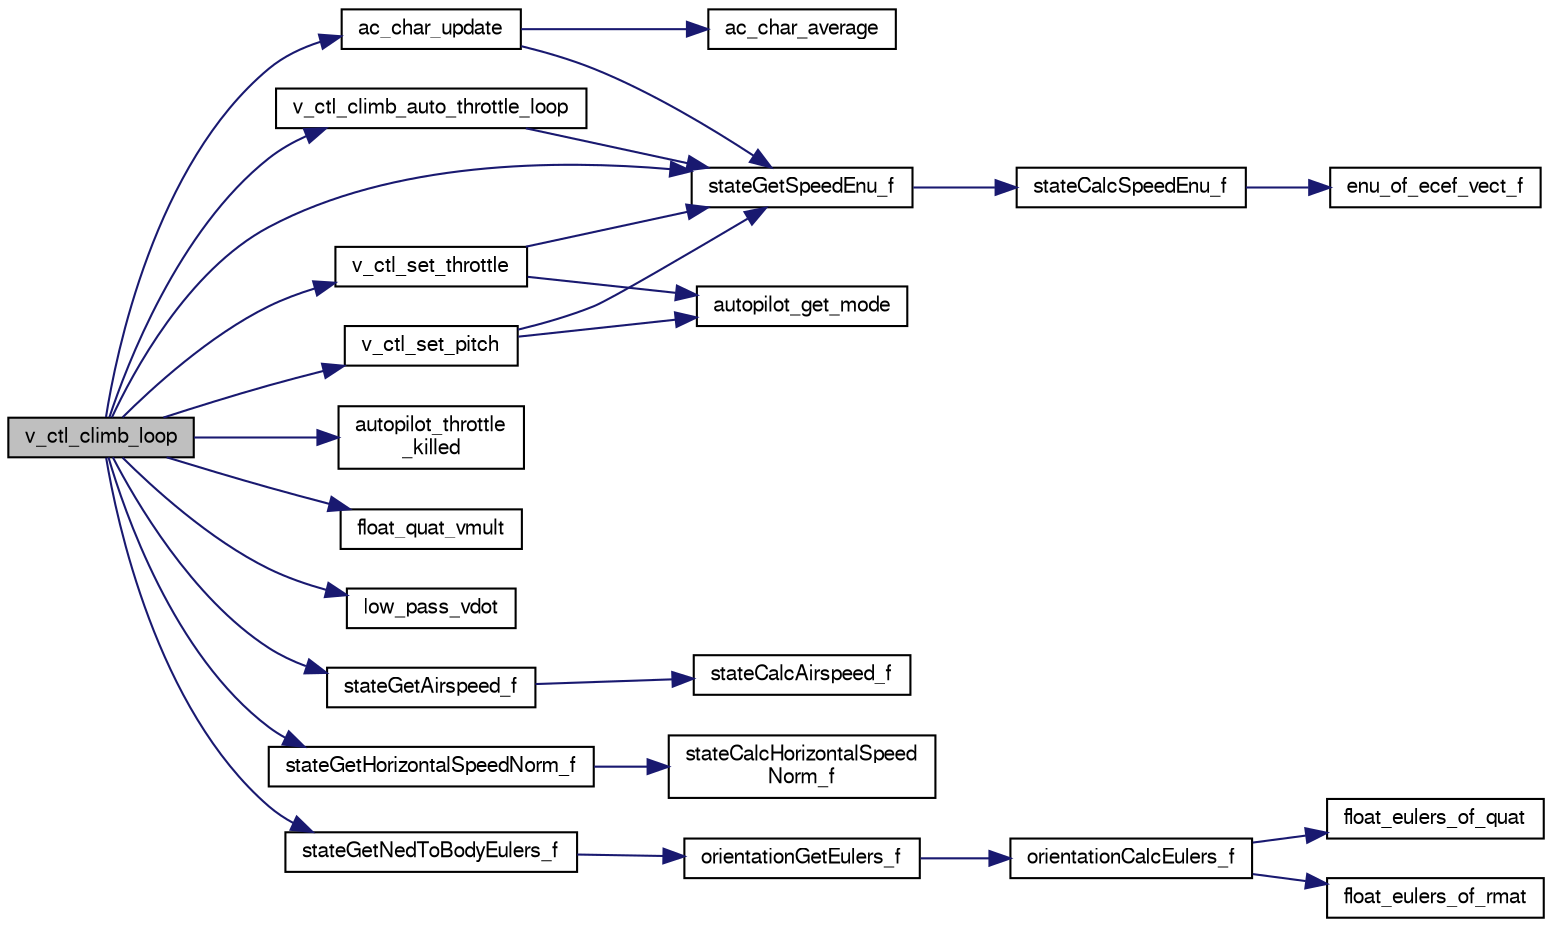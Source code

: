 digraph "v_ctl_climb_loop"
{
  edge [fontname="FreeSans",fontsize="10",labelfontname="FreeSans",labelfontsize="10"];
  node [fontname="FreeSans",fontsize="10",shape=record];
  rankdir="LR";
  Node1 [label="v_ctl_climb_loop",height=0.2,width=0.4,color="black", fillcolor="grey75", style="filled", fontcolor="black"];
  Node1 -> Node2 [color="midnightblue",fontsize="10",style="solid",fontname="FreeSans"];
  Node2 [label="ac_char_update",height=0.2,width=0.4,color="black", fillcolor="white", style="filled",URL="$energy__ctrl_8c.html#a1fca0891379c02432d10e73daef730d3"];
  Node2 -> Node3 [color="midnightblue",fontsize="10",style="solid",fontname="FreeSans"];
  Node3 [label="ac_char_average",height=0.2,width=0.4,color="black", fillcolor="white", style="filled",URL="$energy__ctrl_8c.html#a9972e848457f4634dbdd1e363fef9315"];
  Node2 -> Node4 [color="midnightblue",fontsize="10",style="solid",fontname="FreeSans"];
  Node4 [label="stateGetSpeedEnu_f",height=0.2,width=0.4,color="black", fillcolor="white", style="filled",URL="$group__state__velocity.html#ga8e7f86fe83bd1b767f9c5016ed245822",tooltip="Get ground speed in local ENU coordinates (float). "];
  Node4 -> Node5 [color="midnightblue",fontsize="10",style="solid",fontname="FreeSans"];
  Node5 [label="stateCalcSpeedEnu_f",height=0.2,width=0.4,color="black", fillcolor="white", style="filled",URL="$group__state__velocity.html#ga2f7eff6a1ac5d75adf7f70803be06483"];
  Node5 -> Node6 [color="midnightblue",fontsize="10",style="solid",fontname="FreeSans"];
  Node6 [label="enu_of_ecef_vect_f",height=0.2,width=0.4,color="black", fillcolor="white", style="filled",URL="$pprz__geodetic__float_8c.html#ac44c5ea35811dcd7f50fb3741d0c12ad"];
  Node1 -> Node7 [color="midnightblue",fontsize="10",style="solid",fontname="FreeSans"];
  Node7 [label="autopilot_throttle\l_killed",height=0.2,width=0.4,color="black", fillcolor="white", style="filled",URL="$autopilot_8c.html#ad0636a1ccc27b07219072341aec524d8",tooltip="get kill status "];
  Node1 -> Node8 [color="midnightblue",fontsize="10",style="solid",fontname="FreeSans"];
  Node8 [label="float_quat_vmult",height=0.2,width=0.4,color="black", fillcolor="white", style="filled",URL="$group__math__algebra__float.html#gaba11f83e0b801a4b10a5f4b417eca171",tooltip="rotate 3D vector by quaternion. "];
  Node1 -> Node9 [color="midnightblue",fontsize="10",style="solid",fontname="FreeSans"];
  Node9 [label="low_pass_vdot",height=0.2,width=0.4,color="black", fillcolor="white", style="filled",URL="$energy__ctrl_8c.html#ad583c655b2e3c499eb34f7e93e4cb1b1"];
  Node1 -> Node10 [color="midnightblue",fontsize="10",style="solid",fontname="FreeSans"];
  Node10 [label="stateGetAirspeed_f",height=0.2,width=0.4,color="black", fillcolor="white", style="filled",URL="$group__state__wind__airspeed.html#gab0cc6ebb3671ec1b34ac2c33f11c6b26",tooltip="Get airspeed (float). "];
  Node10 -> Node11 [color="midnightblue",fontsize="10",style="solid",fontname="FreeSans"];
  Node11 [label="stateCalcAirspeed_f",height=0.2,width=0.4,color="black", fillcolor="white", style="filled",URL="$group__state__wind__airspeed.html#gac2516cd42b66afab524662b27fd96cd5"];
  Node1 -> Node12 [color="midnightblue",fontsize="10",style="solid",fontname="FreeSans"];
  Node12 [label="stateGetHorizontalSpeedNorm_f",height=0.2,width=0.4,color="black", fillcolor="white", style="filled",URL="$group__state__velocity.html#ga1396b84069296dc0353f25281a472c08",tooltip="Get norm of horizontal ground speed (float). "];
  Node12 -> Node13 [color="midnightblue",fontsize="10",style="solid",fontname="FreeSans"];
  Node13 [label="stateCalcHorizontalSpeed\lNorm_f",height=0.2,width=0.4,color="black", fillcolor="white", style="filled",URL="$group__state__velocity.html#ga990849172b82f2e3bc1ab9da2395c9c4"];
  Node1 -> Node14 [color="midnightblue",fontsize="10",style="solid",fontname="FreeSans"];
  Node14 [label="stateGetNedToBodyEulers_f",height=0.2,width=0.4,color="black", fillcolor="white", style="filled",URL="$group__state__attitude.html#ga9a5e6bac6e7d78e1b33430e73344615b",tooltip="Get vehicle body attitude euler angles (float). "];
  Node14 -> Node15 [color="midnightblue",fontsize="10",style="solid",fontname="FreeSans"];
  Node15 [label="orientationGetEulers_f",height=0.2,width=0.4,color="black", fillcolor="white", style="filled",URL="$group__math__orientation__representation.html#gaaae3838d0b45682d48257d5dbfff3030",tooltip="Get vehicle body attitude euler angles (float). "];
  Node15 -> Node16 [color="midnightblue",fontsize="10",style="solid",fontname="FreeSans"];
  Node16 [label="orientationCalcEulers_f",height=0.2,width=0.4,color="black", fillcolor="white", style="filled",URL="$group__math__orientation__representation.html#ga8b8bf1c74adb971f399f0dd4f84d9388"];
  Node16 -> Node17 [color="midnightblue",fontsize="10",style="solid",fontname="FreeSans"];
  Node17 [label="float_eulers_of_rmat",height=0.2,width=0.4,color="black", fillcolor="white", style="filled",URL="$group__math__algebra__float.html#gac568e7074d2732d1237f80898c1dfb76"];
  Node16 -> Node18 [color="midnightblue",fontsize="10",style="solid",fontname="FreeSans"];
  Node18 [label="float_eulers_of_quat",height=0.2,width=0.4,color="black", fillcolor="white", style="filled",URL="$group__math__algebra__float.html#gacd48accfe6eaac320b0d651d894e1db8",tooltip="euler rotation &#39;ZYX&#39; "];
  Node1 -> Node4 [color="midnightblue",fontsize="10",style="solid",fontname="FreeSans"];
  Node1 -> Node19 [color="midnightblue",fontsize="10",style="solid",fontname="FreeSans"];
  Node19 [label="v_ctl_climb_auto_throttle_loop",height=0.2,width=0.4,color="black", fillcolor="white", style="filled",URL="$fixedwing_2guidance_2guidance__v_8c.html#ae1b6858ee2485b993f9f294027dbd032",tooltip="auto throttle inner loop "];
  Node19 -> Node4 [color="midnightblue",fontsize="10",style="solid",fontname="FreeSans"];
  Node1 -> Node20 [color="midnightblue",fontsize="10",style="solid",fontname="FreeSans"];
  Node20 [label="v_ctl_set_pitch",height=0.2,width=0.4,color="black", fillcolor="white", style="filled",URL="$guidance__v__n_8c.html#a1e3fd0609be4d63ccd94d995a0db097a"];
  Node20 -> Node21 [color="midnightblue",fontsize="10",style="solid",fontname="FreeSans"];
  Node21 [label="autopilot_get_mode",height=0.2,width=0.4,color="black", fillcolor="white", style="filled",URL="$autopilot_8c.html#a23af2ac2d4bcb9b71c869a409de61cc4",tooltip="get autopilot mode "];
  Node20 -> Node4 [color="midnightblue",fontsize="10",style="solid",fontname="FreeSans"];
  Node1 -> Node22 [color="midnightblue",fontsize="10",style="solid",fontname="FreeSans"];
  Node22 [label="v_ctl_set_throttle",height=0.2,width=0.4,color="black", fillcolor="white", style="filled",URL="$guidance__v__n_8c.html#a4fe67185d9a0b7efc737fdd778393285"];
  Node22 -> Node21 [color="midnightblue",fontsize="10",style="solid",fontname="FreeSans"];
  Node22 -> Node4 [color="midnightblue",fontsize="10",style="solid",fontname="FreeSans"];
}
